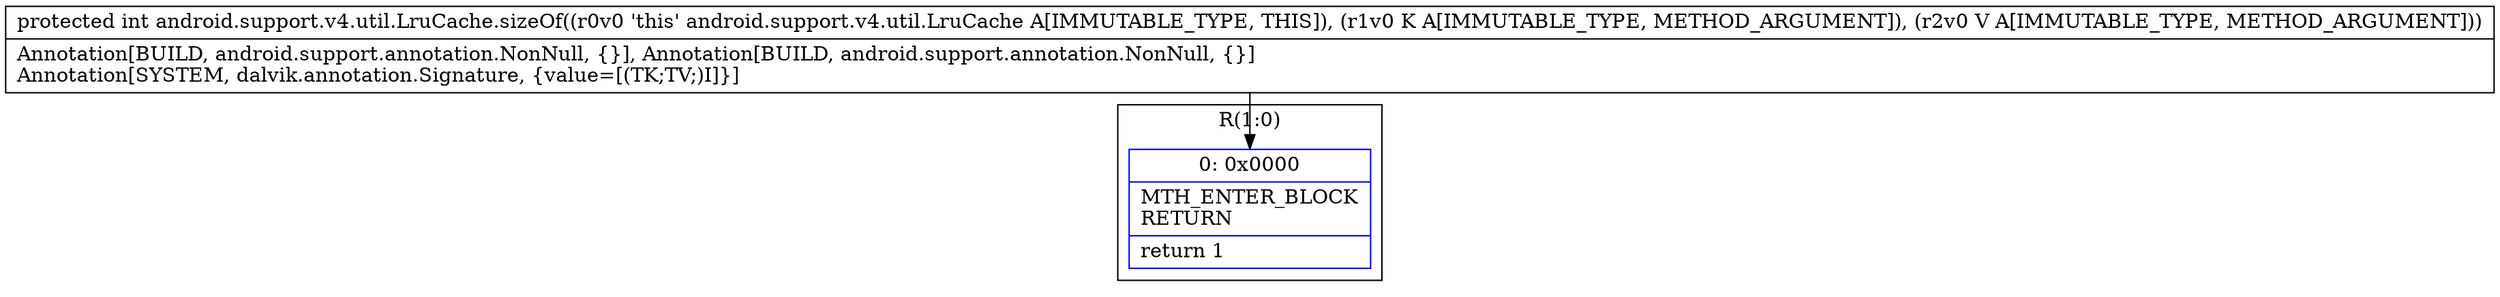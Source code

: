 digraph "CFG forandroid.support.v4.util.LruCache.sizeOf(Ljava\/lang\/Object;Ljava\/lang\/Object;)I" {
subgraph cluster_Region_363584116 {
label = "R(1:0)";
node [shape=record,color=blue];
Node_0 [shape=record,label="{0\:\ 0x0000|MTH_ENTER_BLOCK\lRETURN\l|return 1\l}"];
}
MethodNode[shape=record,label="{protected int android.support.v4.util.LruCache.sizeOf((r0v0 'this' android.support.v4.util.LruCache A[IMMUTABLE_TYPE, THIS]), (r1v0 K A[IMMUTABLE_TYPE, METHOD_ARGUMENT]), (r2v0 V A[IMMUTABLE_TYPE, METHOD_ARGUMENT]))  | Annotation[BUILD, android.support.annotation.NonNull, \{\}], Annotation[BUILD, android.support.annotation.NonNull, \{\}]\lAnnotation[SYSTEM, dalvik.annotation.Signature, \{value=[(TK;TV;)I]\}]\l}"];
MethodNode -> Node_0;
}

